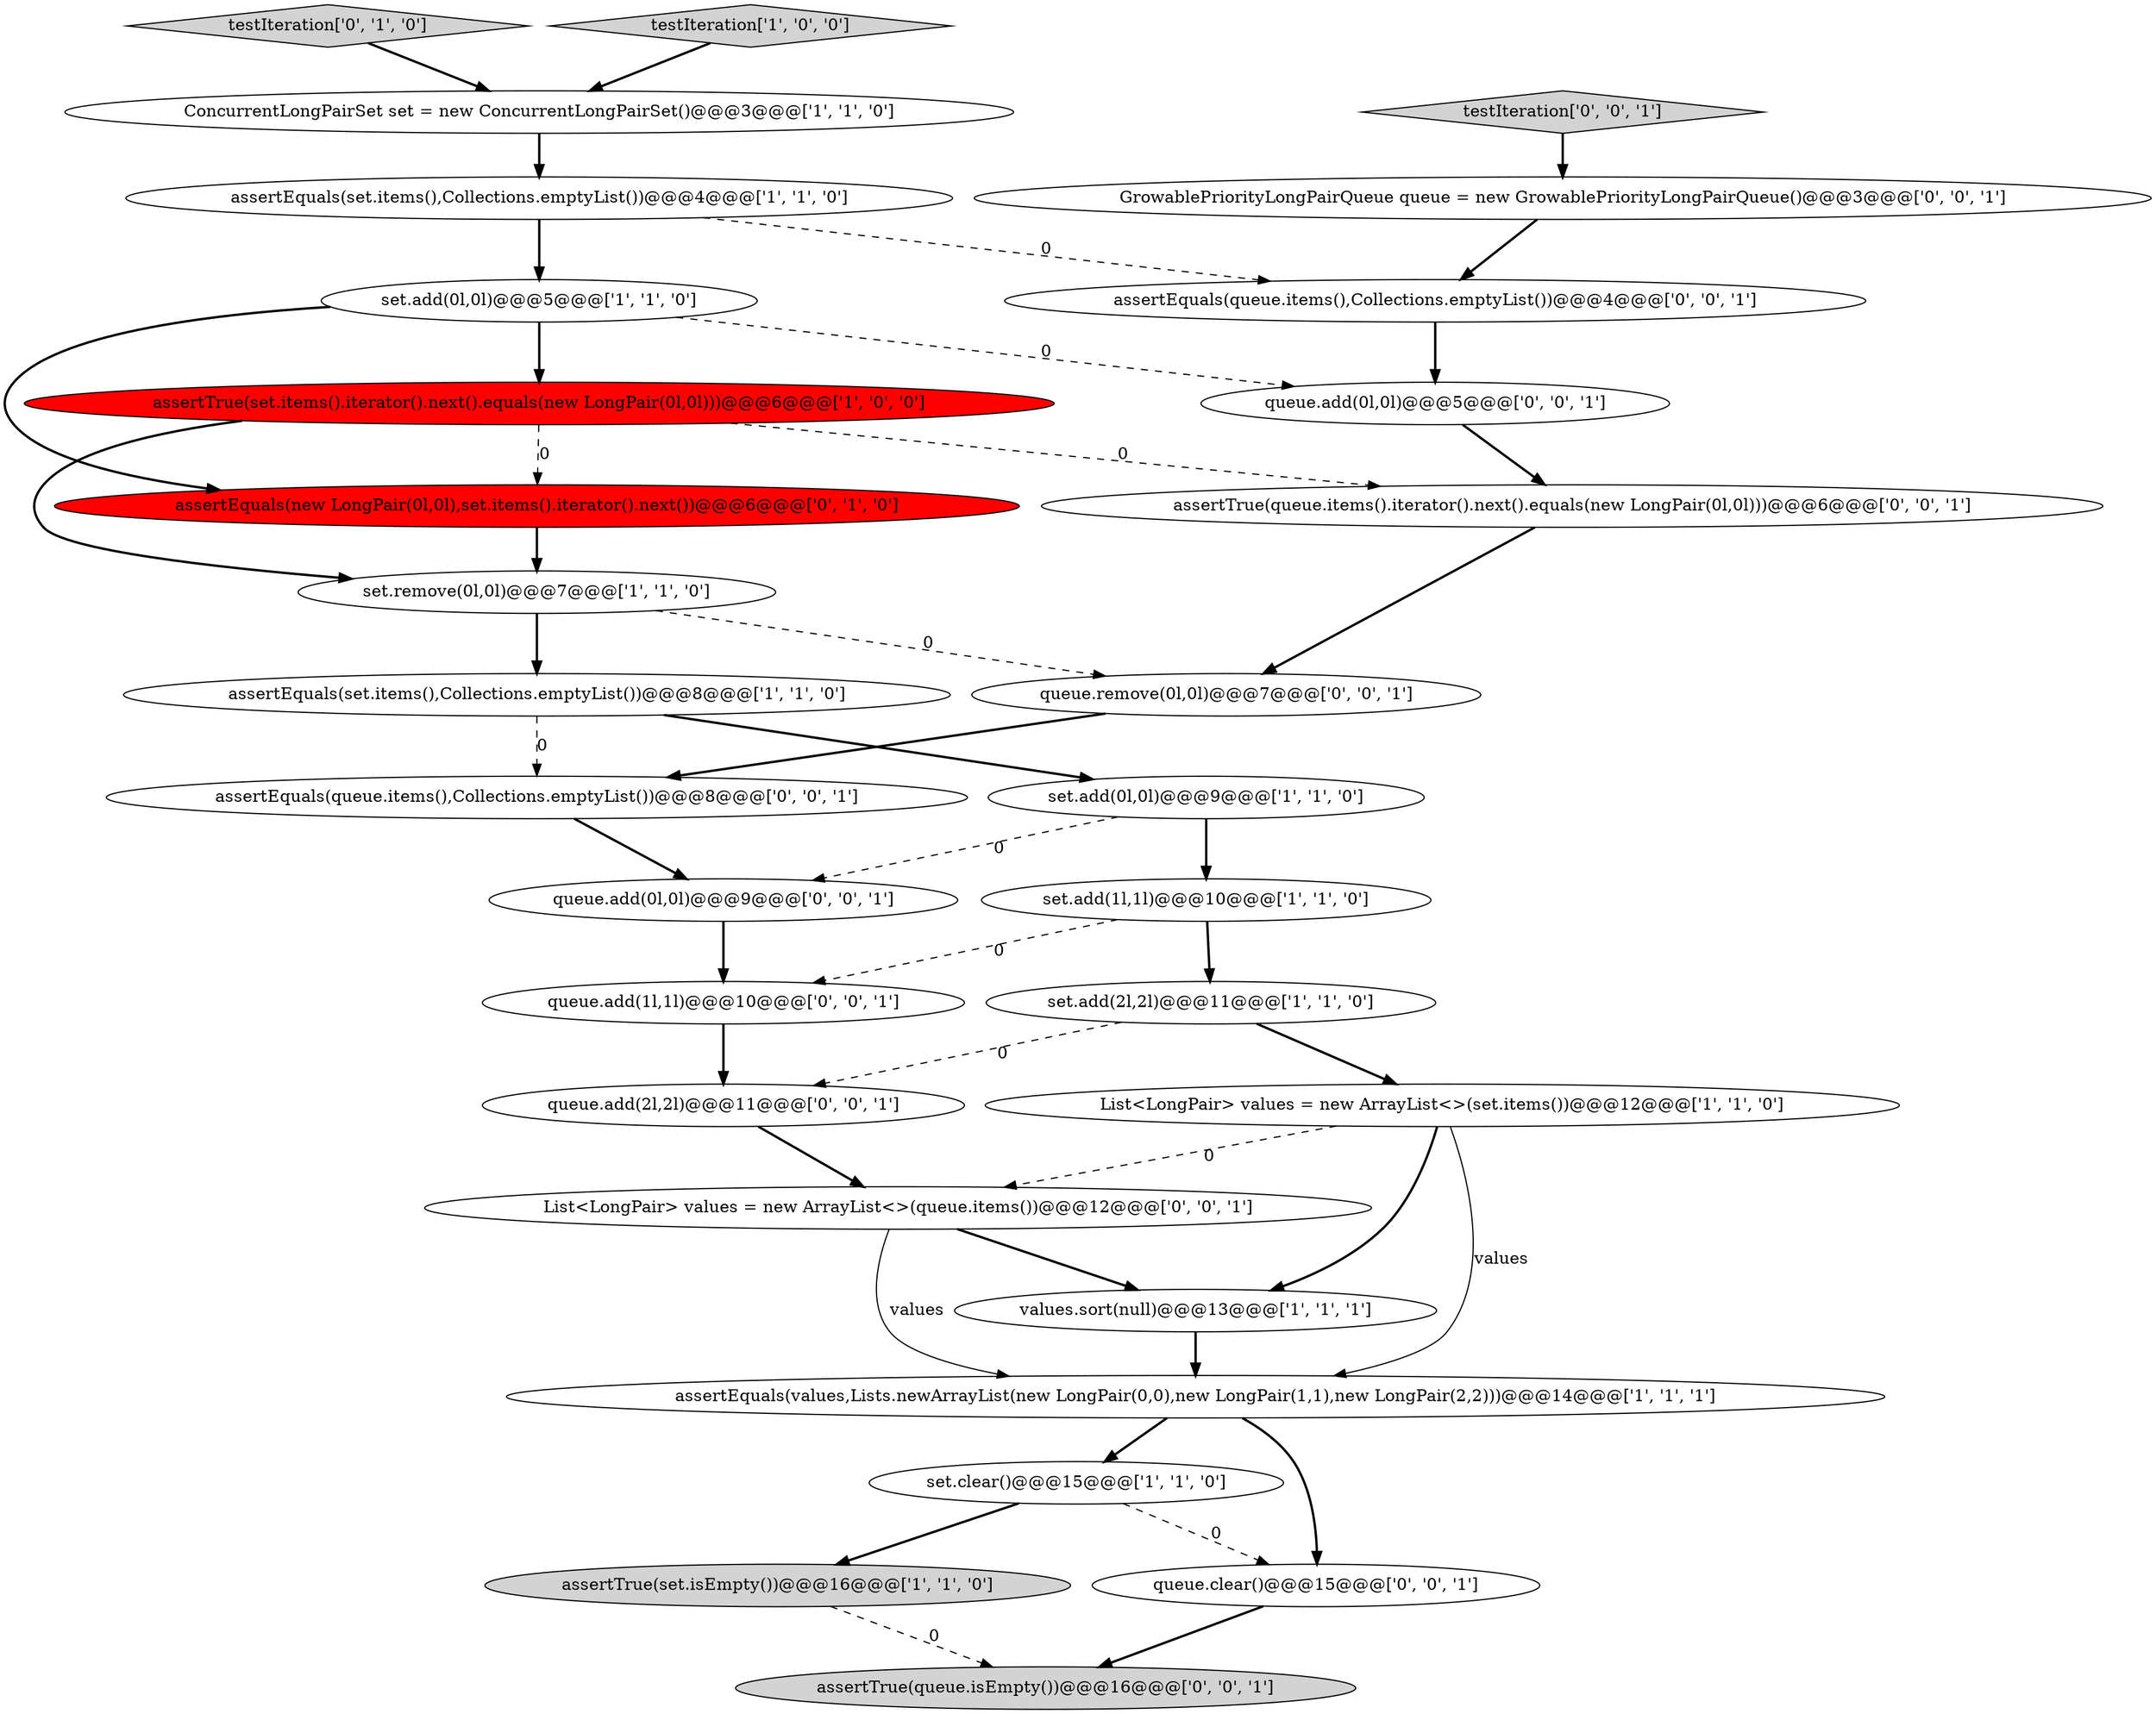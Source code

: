 digraph {
25 [style = filled, label = "GrowablePriorityLongPairQueue queue = new GrowablePriorityLongPairQueue()@@@3@@@['0', '0', '1']", fillcolor = white, shape = ellipse image = "AAA0AAABBB3BBB"];
16 [style = filled, label = "testIteration['0', '1', '0']", fillcolor = lightgray, shape = diamond image = "AAA0AAABBB2BBB"];
24 [style = filled, label = "queue.add(2l,2l)@@@11@@@['0', '0', '1']", fillcolor = white, shape = ellipse image = "AAA0AAABBB3BBB"];
14 [style = filled, label = "values.sort(null)@@@13@@@['1', '1', '1']", fillcolor = white, shape = ellipse image = "AAA0AAABBB1BBB"];
0 [style = filled, label = "set.add(0l,0l)@@@9@@@['1', '1', '0']", fillcolor = white, shape = ellipse image = "AAA0AAABBB1BBB"];
2 [style = filled, label = "set.clear()@@@15@@@['1', '1', '0']", fillcolor = white, shape = ellipse image = "AAA0AAABBB1BBB"];
10 [style = filled, label = "set.add(2l,2l)@@@11@@@['1', '1', '0']", fillcolor = white, shape = ellipse image = "AAA0AAABBB1BBB"];
28 [style = filled, label = "queue.add(1l,1l)@@@10@@@['0', '0', '1']", fillcolor = white, shape = ellipse image = "AAA0AAABBB3BBB"];
29 [style = filled, label = "List<LongPair> values = new ArrayList<>(queue.items())@@@12@@@['0', '0', '1']", fillcolor = white, shape = ellipse image = "AAA0AAABBB3BBB"];
21 [style = filled, label = "assertTrue(queue.items().iterator().next().equals(new LongPair(0l,0l)))@@@6@@@['0', '0', '1']", fillcolor = white, shape = ellipse image = "AAA0AAABBB3BBB"];
5 [style = filled, label = "set.remove(0l,0l)@@@7@@@['1', '1', '0']", fillcolor = white, shape = ellipse image = "AAA0AAABBB1BBB"];
19 [style = filled, label = "queue.add(0l,0l)@@@5@@@['0', '0', '1']", fillcolor = white, shape = ellipse image = "AAA0AAABBB3BBB"];
12 [style = filled, label = "assertTrue(set.items().iterator().next().equals(new LongPair(0l,0l)))@@@6@@@['1', '0', '0']", fillcolor = red, shape = ellipse image = "AAA1AAABBB1BBB"];
17 [style = filled, label = "testIteration['0', '0', '1']", fillcolor = lightgray, shape = diamond image = "AAA0AAABBB3BBB"];
3 [style = filled, label = "assertTrue(set.isEmpty())@@@16@@@['1', '1', '0']", fillcolor = lightgray, shape = ellipse image = "AAA0AAABBB1BBB"];
4 [style = filled, label = "List<LongPair> values = new ArrayList<>(set.items())@@@12@@@['1', '1', '0']", fillcolor = white, shape = ellipse image = "AAA0AAABBB1BBB"];
22 [style = filled, label = "assertTrue(queue.isEmpty())@@@16@@@['0', '0', '1']", fillcolor = lightgray, shape = ellipse image = "AAA0AAABBB3BBB"];
9 [style = filled, label = "assertEquals(set.items(),Collections.emptyList())@@@4@@@['1', '1', '0']", fillcolor = white, shape = ellipse image = "AAA0AAABBB1BBB"];
23 [style = filled, label = "queue.clear()@@@15@@@['0', '0', '1']", fillcolor = white, shape = ellipse image = "AAA0AAABBB3BBB"];
8 [style = filled, label = "assertEquals(set.items(),Collections.emptyList())@@@8@@@['1', '1', '0']", fillcolor = white, shape = ellipse image = "AAA0AAABBB1BBB"];
26 [style = filled, label = "queue.remove(0l,0l)@@@7@@@['0', '0', '1']", fillcolor = white, shape = ellipse image = "AAA0AAABBB3BBB"];
20 [style = filled, label = "assertEquals(queue.items(),Collections.emptyList())@@@8@@@['0', '0', '1']", fillcolor = white, shape = ellipse image = "AAA0AAABBB3BBB"];
11 [style = filled, label = "assertEquals(values,Lists.newArrayList(new LongPair(0,0),new LongPair(1,1),new LongPair(2,2)))@@@14@@@['1', '1', '1']", fillcolor = white, shape = ellipse image = "AAA0AAABBB1BBB"];
18 [style = filled, label = "assertEquals(queue.items(),Collections.emptyList())@@@4@@@['0', '0', '1']", fillcolor = white, shape = ellipse image = "AAA0AAABBB3BBB"];
1 [style = filled, label = "testIteration['1', '0', '0']", fillcolor = lightgray, shape = diamond image = "AAA0AAABBB1BBB"];
15 [style = filled, label = "assertEquals(new LongPair(0l,0l),set.items().iterator().next())@@@6@@@['0', '1', '0']", fillcolor = red, shape = ellipse image = "AAA1AAABBB2BBB"];
27 [style = filled, label = "queue.add(0l,0l)@@@9@@@['0', '0', '1']", fillcolor = white, shape = ellipse image = "AAA0AAABBB3BBB"];
13 [style = filled, label = "ConcurrentLongPairSet set = new ConcurrentLongPairSet()@@@3@@@['1', '1', '0']", fillcolor = white, shape = ellipse image = "AAA0AAABBB1BBB"];
6 [style = filled, label = "set.add(1l,1l)@@@10@@@['1', '1', '0']", fillcolor = white, shape = ellipse image = "AAA0AAABBB1BBB"];
7 [style = filled, label = "set.add(0l,0l)@@@5@@@['1', '1', '0']", fillcolor = white, shape = ellipse image = "AAA0AAABBB1BBB"];
2->23 [style = dashed, label="0"];
17->25 [style = bold, label=""];
5->8 [style = bold, label=""];
4->14 [style = bold, label=""];
16->13 [style = bold, label=""];
12->5 [style = bold, label=""];
7->12 [style = bold, label=""];
0->6 [style = bold, label=""];
5->26 [style = dashed, label="0"];
9->18 [style = dashed, label="0"];
2->3 [style = bold, label=""];
27->28 [style = bold, label=""];
8->20 [style = dashed, label="0"];
25->18 [style = bold, label=""];
18->19 [style = bold, label=""];
24->29 [style = bold, label=""];
0->27 [style = dashed, label="0"];
3->22 [style = dashed, label="0"];
9->7 [style = bold, label=""];
1->13 [style = bold, label=""];
11->2 [style = bold, label=""];
12->21 [style = dashed, label="0"];
15->5 [style = bold, label=""];
20->27 [style = bold, label=""];
8->0 [style = bold, label=""];
6->28 [style = dashed, label="0"];
21->26 [style = bold, label=""];
23->22 [style = bold, label=""];
7->19 [style = dashed, label="0"];
6->10 [style = bold, label=""];
29->14 [style = bold, label=""];
10->4 [style = bold, label=""];
12->15 [style = dashed, label="0"];
28->24 [style = bold, label=""];
7->15 [style = bold, label=""];
4->11 [style = solid, label="values"];
13->9 [style = bold, label=""];
29->11 [style = solid, label="values"];
4->29 [style = dashed, label="0"];
14->11 [style = bold, label=""];
11->23 [style = bold, label=""];
10->24 [style = dashed, label="0"];
26->20 [style = bold, label=""];
19->21 [style = bold, label=""];
}
